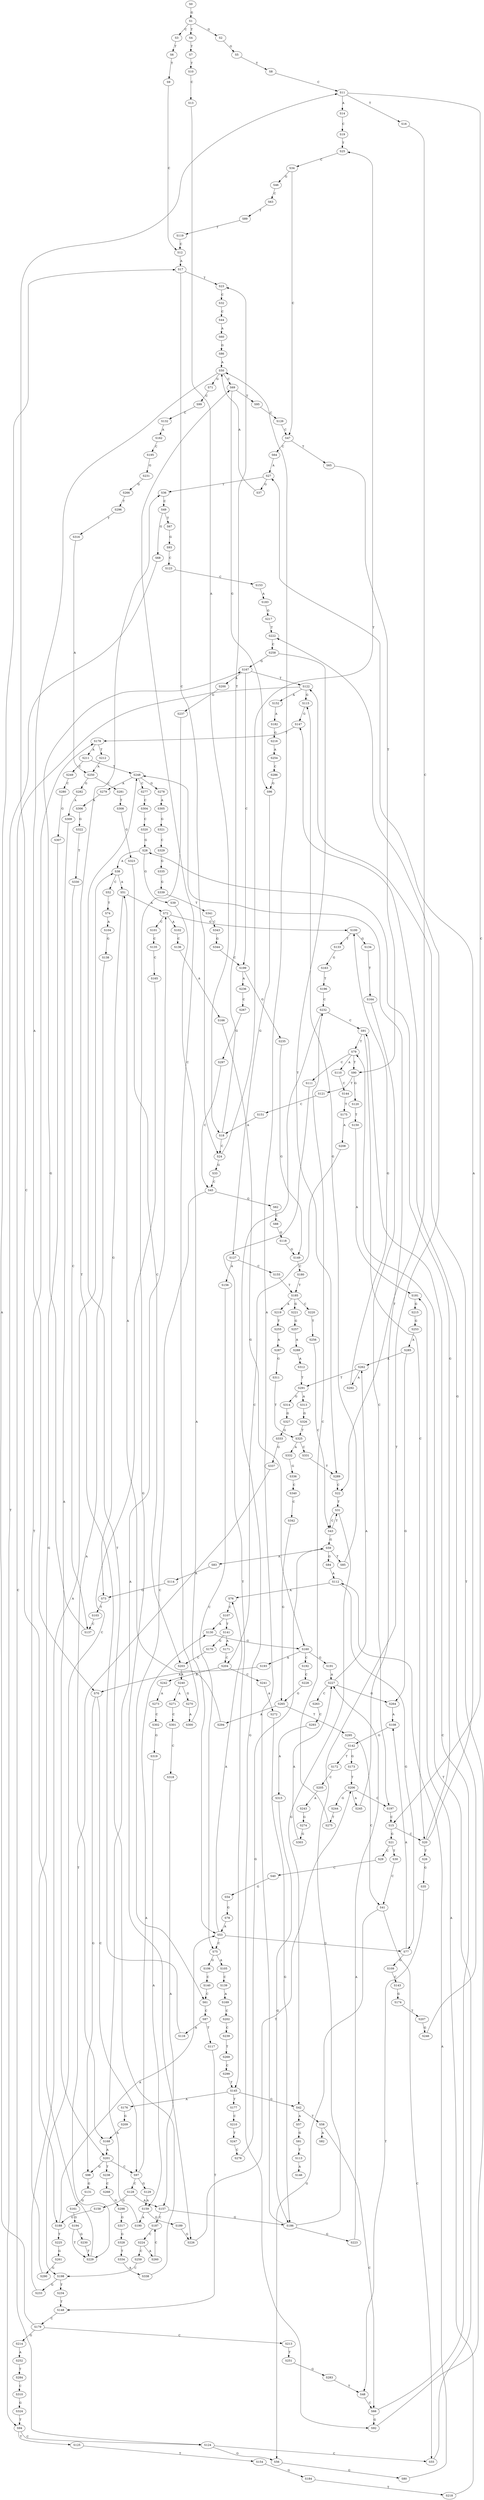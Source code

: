 strict digraph  {
	S0 -> S1 [ label = G ];
	S1 -> S2 [ label = G ];
	S1 -> S3 [ label = C ];
	S1 -> S4 [ label = T ];
	S2 -> S5 [ label = G ];
	S3 -> S6 [ label = T ];
	S4 -> S7 [ label = T ];
	S5 -> S8 [ label = T ];
	S6 -> S9 [ label = T ];
	S7 -> S10 [ label = T ];
	S8 -> S11 [ label = C ];
	S9 -> S12 [ label = C ];
	S10 -> S13 [ label = C ];
	S11 -> S14 [ label = A ];
	S11 -> S15 [ label = C ];
	S11 -> S16 [ label = T ];
	S12 -> S17 [ label = A ];
	S13 -> S18 [ label = A ];
	S14 -> S19 [ label = C ];
	S15 -> S20 [ label = C ];
	S15 -> S21 [ label = G ];
	S16 -> S22 [ label = C ];
	S17 -> S23 [ label = T ];
	S17 -> S24 [ label = C ];
	S18 -> S23 [ label = T ];
	S18 -> S24 [ label = C ];
	S19 -> S25 [ label = T ];
	S20 -> S26 [ label = T ];
	S20 -> S27 [ label = A ];
	S20 -> S28 [ label = G ];
	S21 -> S29 [ label = C ];
	S21 -> S30 [ label = T ];
	S22 -> S31 [ label = T ];
	S23 -> S32 [ label = C ];
	S24 -> S33 [ label = G ];
	S24 -> S25 [ label = T ];
	S25 -> S34 [ label = C ];
	S26 -> S35 [ label = G ];
	S27 -> S36 [ label = T ];
	S27 -> S37 [ label = G ];
	S28 -> S38 [ label = A ];
	S28 -> S39 [ label = G ];
	S29 -> S40 [ label = C ];
	S30 -> S41 [ label = C ];
	S31 -> S42 [ label = G ];
	S31 -> S43 [ label = C ];
	S32 -> S44 [ label = C ];
	S33 -> S45 [ label = C ];
	S34 -> S46 [ label = G ];
	S34 -> S47 [ label = C ];
	S35 -> S48 [ label = T ];
	S36 -> S49 [ label = C ];
	S37 -> S50 [ label = A ];
	S38 -> S51 [ label = A ];
	S38 -> S52 [ label = C ];
	S39 -> S53 [ label = A ];
	S40 -> S54 [ label = G ];
	S41 -> S55 [ label = C ];
	S41 -> S56 [ label = G ];
	S42 -> S57 [ label = A ];
	S42 -> S58 [ label = T ];
	S43 -> S31 [ label = T ];
	S43 -> S59 [ label = G ];
	S44 -> S60 [ label = A ];
	S45 -> S61 [ label = C ];
	S45 -> S62 [ label = G ];
	S46 -> S63 [ label = C ];
	S47 -> S64 [ label = C ];
	S47 -> S65 [ label = T ];
	S48 -> S66 [ label = C ];
	S49 -> S67 [ label = T ];
	S49 -> S68 [ label = G ];
	S50 -> S69 [ label = C ];
	S50 -> S70 [ label = A ];
	S50 -> S71 [ label = G ];
	S51 -> S72 [ label = A ];
	S51 -> S73 [ label = G ];
	S52 -> S74 [ label = T ];
	S53 -> S75 [ label = C ];
	S53 -> S76 [ label = A ];
	S53 -> S77 [ label = G ];
	S54 -> S78 [ label = G ];
	S55 -> S79 [ label = T ];
	S56 -> S80 [ label = G ];
	S57 -> S81 [ label = G ];
	S58 -> S82 [ label = A ];
	S58 -> S66 [ label = C ];
	S59 -> S83 [ label = A ];
	S59 -> S84 [ label = G ];
	S59 -> S85 [ label = T ];
	S60 -> S86 [ label = G ];
	S61 -> S87 [ label = C ];
	S62 -> S88 [ label = C ];
	S63 -> S89 [ label = T ];
	S64 -> S27 [ label = A ];
	S65 -> S90 [ label = T ];
	S66 -> S91 [ label = C ];
	S66 -> S92 [ label = G ];
	S67 -> S93 [ label = G ];
	S68 -> S94 [ label = T ];
	S69 -> S95 [ label = T ];
	S69 -> S96 [ label = G ];
	S70 -> S97 [ label = C ];
	S70 -> S98 [ label = G ];
	S71 -> S99 [ label = C ];
	S72 -> S100 [ label = G ];
	S72 -> S101 [ label = C ];
	S72 -> S102 [ label = A ];
	S73 -> S103 [ label = T ];
	S74 -> S104 [ label = A ];
	S75 -> S105 [ label = A ];
	S75 -> S106 [ label = G ];
	S76 -> S107 [ label = C ];
	S77 -> S108 [ label = A ];
	S77 -> S109 [ label = G ];
	S78 -> S53 [ label = A ];
	S79 -> S110 [ label = A ];
	S79 -> S111 [ label = C ];
	S79 -> S90 [ label = T ];
	S80 -> S112 [ label = A ];
	S81 -> S113 [ label = T ];
	S83 -> S114 [ label = A ];
	S84 -> S112 [ label = A ];
	S85 -> S115 [ label = G ];
	S86 -> S50 [ label = A ];
	S87 -> S116 [ label = A ];
	S87 -> S117 [ label = T ];
	S88 -> S118 [ label = G ];
	S89 -> S119 [ label = T ];
	S90 -> S120 [ label = G ];
	S90 -> S121 [ label = T ];
	S91 -> S79 [ label = T ];
	S91 -> S20 [ label = C ];
	S92 -> S122 [ label = T ];
	S93 -> S123 [ label = C ];
	S94 -> S124 [ label = C ];
	S94 -> S125 [ label = T ];
	S95 -> S126 [ label = C ];
	S96 -> S127 [ label = G ];
	S97 -> S128 [ label = C ];
	S97 -> S129 [ label = G ];
	S97 -> S130 [ label = A ];
	S98 -> S131 [ label = G ];
	S99 -> S132 [ label = C ];
	S100 -> S133 [ label = T ];
	S100 -> S134 [ label = G ];
	S101 -> S135 [ label = C ];
	S102 -> S136 [ label = C ];
	S103 -> S137 [ label = C ];
	S104 -> S138 [ label = G ];
	S105 -> S139 [ label = C ];
	S106 -> S140 [ label = C ];
	S107 -> S130 [ label = A ];
	S107 -> S141 [ label = T ];
	S108 -> S142 [ label = G ];
	S109 -> S143 [ label = C ];
	S110 -> S144 [ label = C ];
	S111 -> S145 [ label = T ];
	S112 -> S76 [ label = A ];
	S112 -> S77 [ label = G ];
	S113 -> S146 [ label = A ];
	S114 -> S73 [ label = G ];
	S115 -> S147 [ label = G ];
	S116 -> S36 [ label = T ];
	S117 -> S148 [ label = T ];
	S118 -> S149 [ label = G ];
	S119 -> S12 [ label = C ];
	S120 -> S150 [ label = T ];
	S121 -> S151 [ label = C ];
	S122 -> S124 [ label = C ];
	S122 -> S152 [ label = A ];
	S122 -> S115 [ label = G ];
	S123 -> S153 [ label = C ];
	S124 -> S56 [ label = G ];
	S124 -> S55 [ label = C ];
	S125 -> S154 [ label = T ];
	S126 -> S47 [ label = C ];
	S127 -> S155 [ label = C ];
	S127 -> S156 [ label = A ];
	S128 -> S157 [ label = A ];
	S128 -> S158 [ label = G ];
	S129 -> S159 [ label = A ];
	S130 -> S160 [ label = G ];
	S131 -> S161 [ label = G ];
	S132 -> S162 [ label = A ];
	S133 -> S163 [ label = G ];
	S134 -> S164 [ label = T ];
	S135 -> S165 [ label = C ];
	S136 -> S166 [ label = A ];
	S137 -> S167 [ label = G ];
	S138 -> S168 [ label = A ];
	S139 -> S169 [ label = A ];
	S140 -> S61 [ label = C ];
	S141 -> S170 [ label = G ];
	S141 -> S171 [ label = A ];
	S142 -> S172 [ label = T ];
	S142 -> S173 [ label = G ];
	S143 -> S174 [ label = G ];
	S144 -> S175 [ label = T ];
	S145 -> S176 [ label = A ];
	S145 -> S177 [ label = T ];
	S145 -> S42 [ label = G ];
	S147 -> S178 [ label = T ];
	S148 -> S179 [ label = C ];
	S149 -> S180 [ label = C ];
	S150 -> S181 [ label = A ];
	S151 -> S18 [ label = A ];
	S152 -> S182 [ label = A ];
	S153 -> S183 [ label = A ];
	S154 -> S184 [ label = G ];
	S155 -> S185 [ label = T ];
	S156 -> S75 [ label = C ];
	S157 -> S186 [ label = G ];
	S157 -> S187 [ label = C ];
	S158 -> S188 [ label = G ];
	S159 -> S189 [ label = G ];
	S159 -> S190 [ label = A ];
	S160 -> S191 [ label = G ];
	S160 -> S192 [ label = C ];
	S160 -> S193 [ label = A ];
	S161 -> S194 [ label = G ];
	S162 -> S195 [ label = C ];
	S163 -> S196 [ label = T ];
	S164 -> S197 [ label = C ];
	S165 -> S198 [ label = C ];
	S166 -> S160 [ label = G ];
	S167 -> S199 [ label = C ];
	S167 -> S122 [ label = T ];
	S167 -> S200 [ label = A ];
	S168 -> S201 [ label = A ];
	S169 -> S202 [ label = C ];
	S170 -> S203 [ label = C ];
	S171 -> S204 [ label = C ];
	S172 -> S205 [ label = C ];
	S173 -> S206 [ label = T ];
	S174 -> S207 [ label = T ];
	S175 -> S208 [ label = A ];
	S176 -> S209 [ label = G ];
	S177 -> S210 [ label = C ];
	S178 -> S211 [ label = A ];
	S178 -> S212 [ label = T ];
	S179 -> S17 [ label = A ];
	S179 -> S213 [ label = C ];
	S179 -> S214 [ label = G ];
	S180 -> S185 [ label = T ];
	S181 -> S215 [ label = G ];
	S182 -> S216 [ label = G ];
	S183 -> S217 [ label = G ];
	S184 -> S218 [ label = T ];
	S185 -> S219 [ label = A ];
	S185 -> S220 [ label = C ];
	S185 -> S221 [ label = G ];
	S186 -> S50 [ label = A ];
	S186 -> S222 [ label = T ];
	S186 -> S223 [ label = G ];
	S187 -> S224 [ label = C ];
	S188 -> S53 [ label = A ];
	S188 -> S225 [ label = T ];
	S189 -> S226 [ label = G ];
	S190 -> S72 [ label = A ];
	S191 -> S227 [ label = A ];
	S192 -> S228 [ label = C ];
	S193 -> S70 [ label = A ];
	S194 -> S229 [ label = T ];
	S194 -> S230 [ label = G ];
	S195 -> S231 [ label = G ];
	S196 -> S232 [ label = C ];
	S197 -> S15 [ label = C ];
	S198 -> S233 [ label = G ];
	S198 -> S234 [ label = T ];
	S199 -> S235 [ label = G ];
	S199 -> S236 [ label = A ];
	S200 -> S237 [ label = G ];
	S201 -> S238 [ label = T ];
	S201 -> S97 [ label = C ];
	S201 -> S98 [ label = G ];
	S202 -> S239 [ label = C ];
	S203 -> S240 [ label = A ];
	S204 -> S241 [ label = C ];
	S204 -> S242 [ label = A ];
	S205 -> S243 [ label = A ];
	S206 -> S244 [ label = G ];
	S206 -> S197 [ label = C ];
	S206 -> S245 [ label = A ];
	S207 -> S246 [ label = G ];
	S208 -> S204 [ label = C ];
	S209 -> S168 [ label = A ];
	S210 -> S247 [ label = T ];
	S211 -> S248 [ label = T ];
	S211 -> S249 [ label = C ];
	S212 -> S250 [ label = A ];
	S213 -> S251 [ label = T ];
	S214 -> S252 [ label = A ];
	S215 -> S253 [ label = G ];
	S216 -> S254 [ label = A ];
	S217 -> S222 [ label = T ];
	S218 -> S181 [ label = A ];
	S219 -> S255 [ label = T ];
	S220 -> S256 [ label = T ];
	S221 -> S257 [ label = G ];
	S222 -> S258 [ label = C ];
	S223 -> S227 [ label = A ];
	S224 -> S259 [ label = C ];
	S224 -> S260 [ label = A ];
	S225 -> S261 [ label = G ];
	S226 -> S206 [ label = T ];
	S227 -> S262 [ label = A ];
	S227 -> S263 [ label = C ];
	S227 -> S264 [ label = G ];
	S228 -> S265 [ label = G ];
	S229 -> S11 [ label = C ];
	S230 -> S229 [ label = T ];
	S231 -> S266 [ label = G ];
	S232 -> S92 [ label = G ];
	S232 -> S91 [ label = C ];
	S233 -> S38 [ label = A ];
	S234 -> S148 [ label = T ];
	S235 -> S149 [ label = G ];
	S236 -> S267 [ label = C ];
	S237 -> S226 [ label = G ];
	S238 -> S268 [ label = C ];
	S239 -> S269 [ label = T ];
	S240 -> S270 [ label = G ];
	S240 -> S271 [ label = A ];
	S241 -> S272 [ label = A ];
	S242 -> S273 [ label = A ];
	S243 -> S274 [ label = G ];
	S244 -> S275 [ label = T ];
	S245 -> S248 [ label = T ];
	S246 -> S147 [ label = G ];
	S247 -> S276 [ label = C ];
	S248 -> S277 [ label = C ];
	S248 -> S278 [ label = G ];
	S248 -> S279 [ label = A ];
	S249 -> S280 [ label = C ];
	S250 -> S281 [ label = C ];
	S250 -> S282 [ label = G ];
	S251 -> S283 [ label = G ];
	S252 -> S284 [ label = T ];
	S253 -> S285 [ label = A ];
	S254 -> S286 [ label = C ];
	S255 -> S287 [ label = A ];
	S256 -> S43 [ label = C ];
	S257 -> S288 [ label = A ];
	S258 -> S167 [ label = G ];
	S258 -> S289 [ label = T ];
	S259 -> S198 [ label = C ];
	S260 -> S187 [ label = C ];
	S261 -> S290 [ label = G ];
	S262 -> S291 [ label = T ];
	S262 -> S292 [ label = A ];
	S263 -> S293 [ label = C ];
	S264 -> S108 [ label = A ];
	S265 -> S294 [ label = A ];
	S265 -> S295 [ label = T ];
	S266 -> S296 [ label = T ];
	S267 -> S297 [ label = G ];
	S268 -> S298 [ label = G ];
	S269 -> S299 [ label = C ];
	S270 -> S300 [ label = A ];
	S271 -> S301 [ label = C ];
	S272 -> S186 [ label = G ];
	S273 -> S302 [ label = C ];
	S274 -> S303 [ label = G ];
	S275 -> S232 [ label = C ];
	S276 -> S59 [ label = G ];
	S277 -> S304 [ label = C ];
	S278 -> S305 [ label = A ];
	S279 -> S306 [ label = A ];
	S280 -> S307 [ label = G ];
	S281 -> S308 [ label = T ];
	S282 -> S309 [ label = A ];
	S283 -> S48 [ label = T ];
	S284 -> S310 [ label = C ];
	S285 -> S264 [ label = G ];
	S285 -> S262 [ label = A ];
	S286 -> S96 [ label = G ];
	S287 -> S311 [ label = G ];
	S288 -> S312 [ label = A ];
	S289 -> S22 [ label = C ];
	S290 -> S178 [ label = T ];
	S291 -> S313 [ label = A ];
	S291 -> S314 [ label = G ];
	S292 -> S100 [ label = G ];
	S293 -> S315 [ label = A ];
	S294 -> S51 [ label = A ];
	S295 -> S41 [ label = C ];
	S296 -> S316 [ label = T ];
	S297 -> S45 [ label = C ];
	S298 -> S317 [ label = G ];
	S299 -> S145 [ label = T ];
	S300 -> S69 [ label = C ];
	S301 -> S318 [ label = C ];
	S302 -> S319 [ label = G ];
	S303 -> S227 [ label = A ];
	S304 -> S320 [ label = C ];
	S305 -> S321 [ label = G ];
	S306 -> S322 [ label = G ];
	S307 -> S188 [ label = G ];
	S308 -> S323 [ label = G ];
	S309 -> S201 [ label = A ];
	S310 -> S324 [ label = G ];
	S311 -> S325 [ label = T ];
	S312 -> S291 [ label = T ];
	S313 -> S326 [ label = G ];
	S314 -> S327 [ label = G ];
	S315 -> S186 [ label = G ];
	S316 -> S250 [ label = A ];
	S317 -> S328 [ label = G ];
	S318 -> S157 [ label = A ];
	S319 -> S159 [ label = A ];
	S320 -> S28 [ label = G ];
	S321 -> S329 [ label = C ];
	S322 -> S330 [ label = T ];
	S323 -> S203 [ label = C ];
	S324 -> S94 [ label = T ];
	S325 -> S331 [ label = C ];
	S325 -> S332 [ label = A ];
	S326 -> S325 [ label = T ];
	S327 -> S333 [ label = G ];
	S328 -> S334 [ label = T ];
	S329 -> S335 [ label = G ];
	S330 -> S137 [ label = C ];
	S331 -> S289 [ label = T ];
	S332 -> S336 [ label = G ];
	S333 -> S337 [ label = G ];
	S334 -> S338 [ label = A ];
	S335 -> S339 [ label = G ];
	S336 -> S340 [ label = C ];
	S337 -> S229 [ label = T ];
	S338 -> S248 [ label = T ];
	S339 -> S341 [ label = T ];
	S340 -> S342 [ label = C ];
	S341 -> S343 [ label = C ];
	S342 -> S265 [ label = G ];
	S343 -> S344 [ label = G ];
	S344 -> S199 [ label = C ];
}
